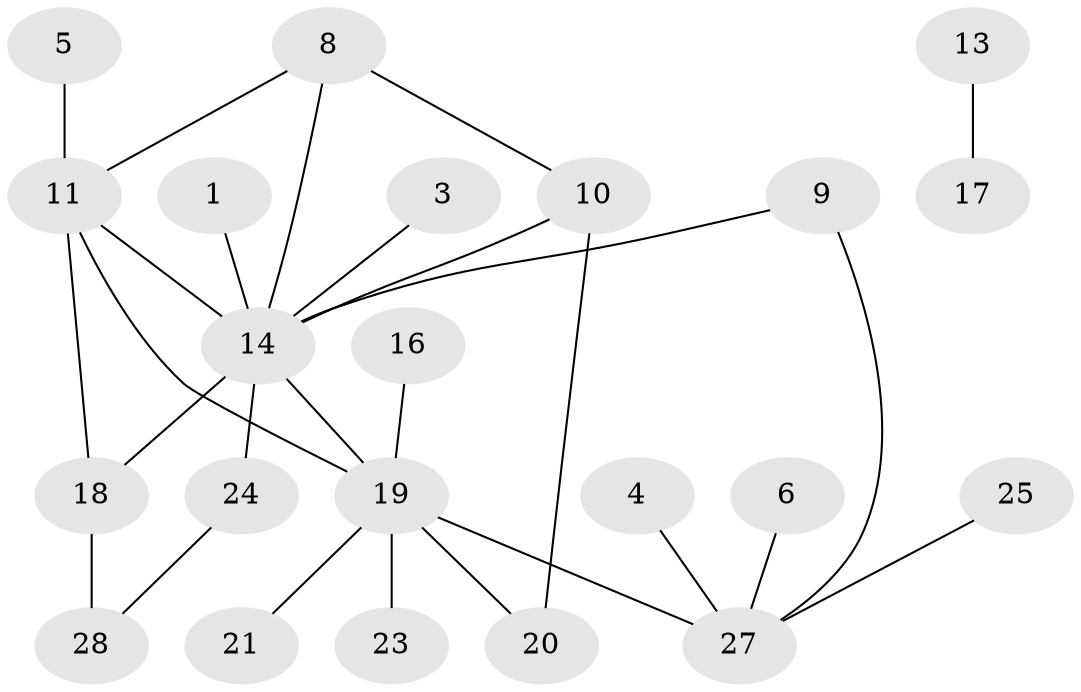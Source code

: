 // original degree distribution, {1: 0.2857142857142857, 4: 0.07142857142857142, 2: 0.26785714285714285, 3: 0.17857142857142858, 6: 0.017857142857142856, 0: 0.10714285714285714, 8: 0.03571428571428571, 5: 0.03571428571428571}
// Generated by graph-tools (version 1.1) at 2025/00/03/09/25 03:00:53]
// undirected, 22 vertices, 27 edges
graph export_dot {
graph [start="1"]
  node [color=gray90,style=filled];
  1;
  3;
  4;
  5;
  6;
  8;
  9;
  10;
  11;
  13;
  14;
  16;
  17;
  18;
  19;
  20;
  21;
  23;
  24;
  25;
  27;
  28;
  1 -- 14 [weight=2.0];
  3 -- 14 [weight=1.0];
  4 -- 27 [weight=1.0];
  5 -- 11 [weight=1.0];
  6 -- 27 [weight=1.0];
  8 -- 10 [weight=1.0];
  8 -- 11 [weight=1.0];
  8 -- 14 [weight=1.0];
  9 -- 14 [weight=1.0];
  9 -- 27 [weight=1.0];
  10 -- 14 [weight=1.0];
  10 -- 20 [weight=1.0];
  11 -- 14 [weight=1.0];
  11 -- 18 [weight=1.0];
  11 -- 19 [weight=1.0];
  13 -- 17 [weight=1.0];
  14 -- 18 [weight=1.0];
  14 -- 19 [weight=3.0];
  14 -- 24 [weight=2.0];
  16 -- 19 [weight=1.0];
  18 -- 28 [weight=1.0];
  19 -- 20 [weight=1.0];
  19 -- 21 [weight=1.0];
  19 -- 23 [weight=1.0];
  19 -- 27 [weight=2.0];
  24 -- 28 [weight=1.0];
  25 -- 27 [weight=1.0];
}
